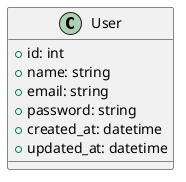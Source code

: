 @startuml

@startuml
class User {
  +id: int
  +name: string
  +email: string
  +password: string
  +created_at: datetime
  +updated_at: datetime
}
@enduml

@enduml